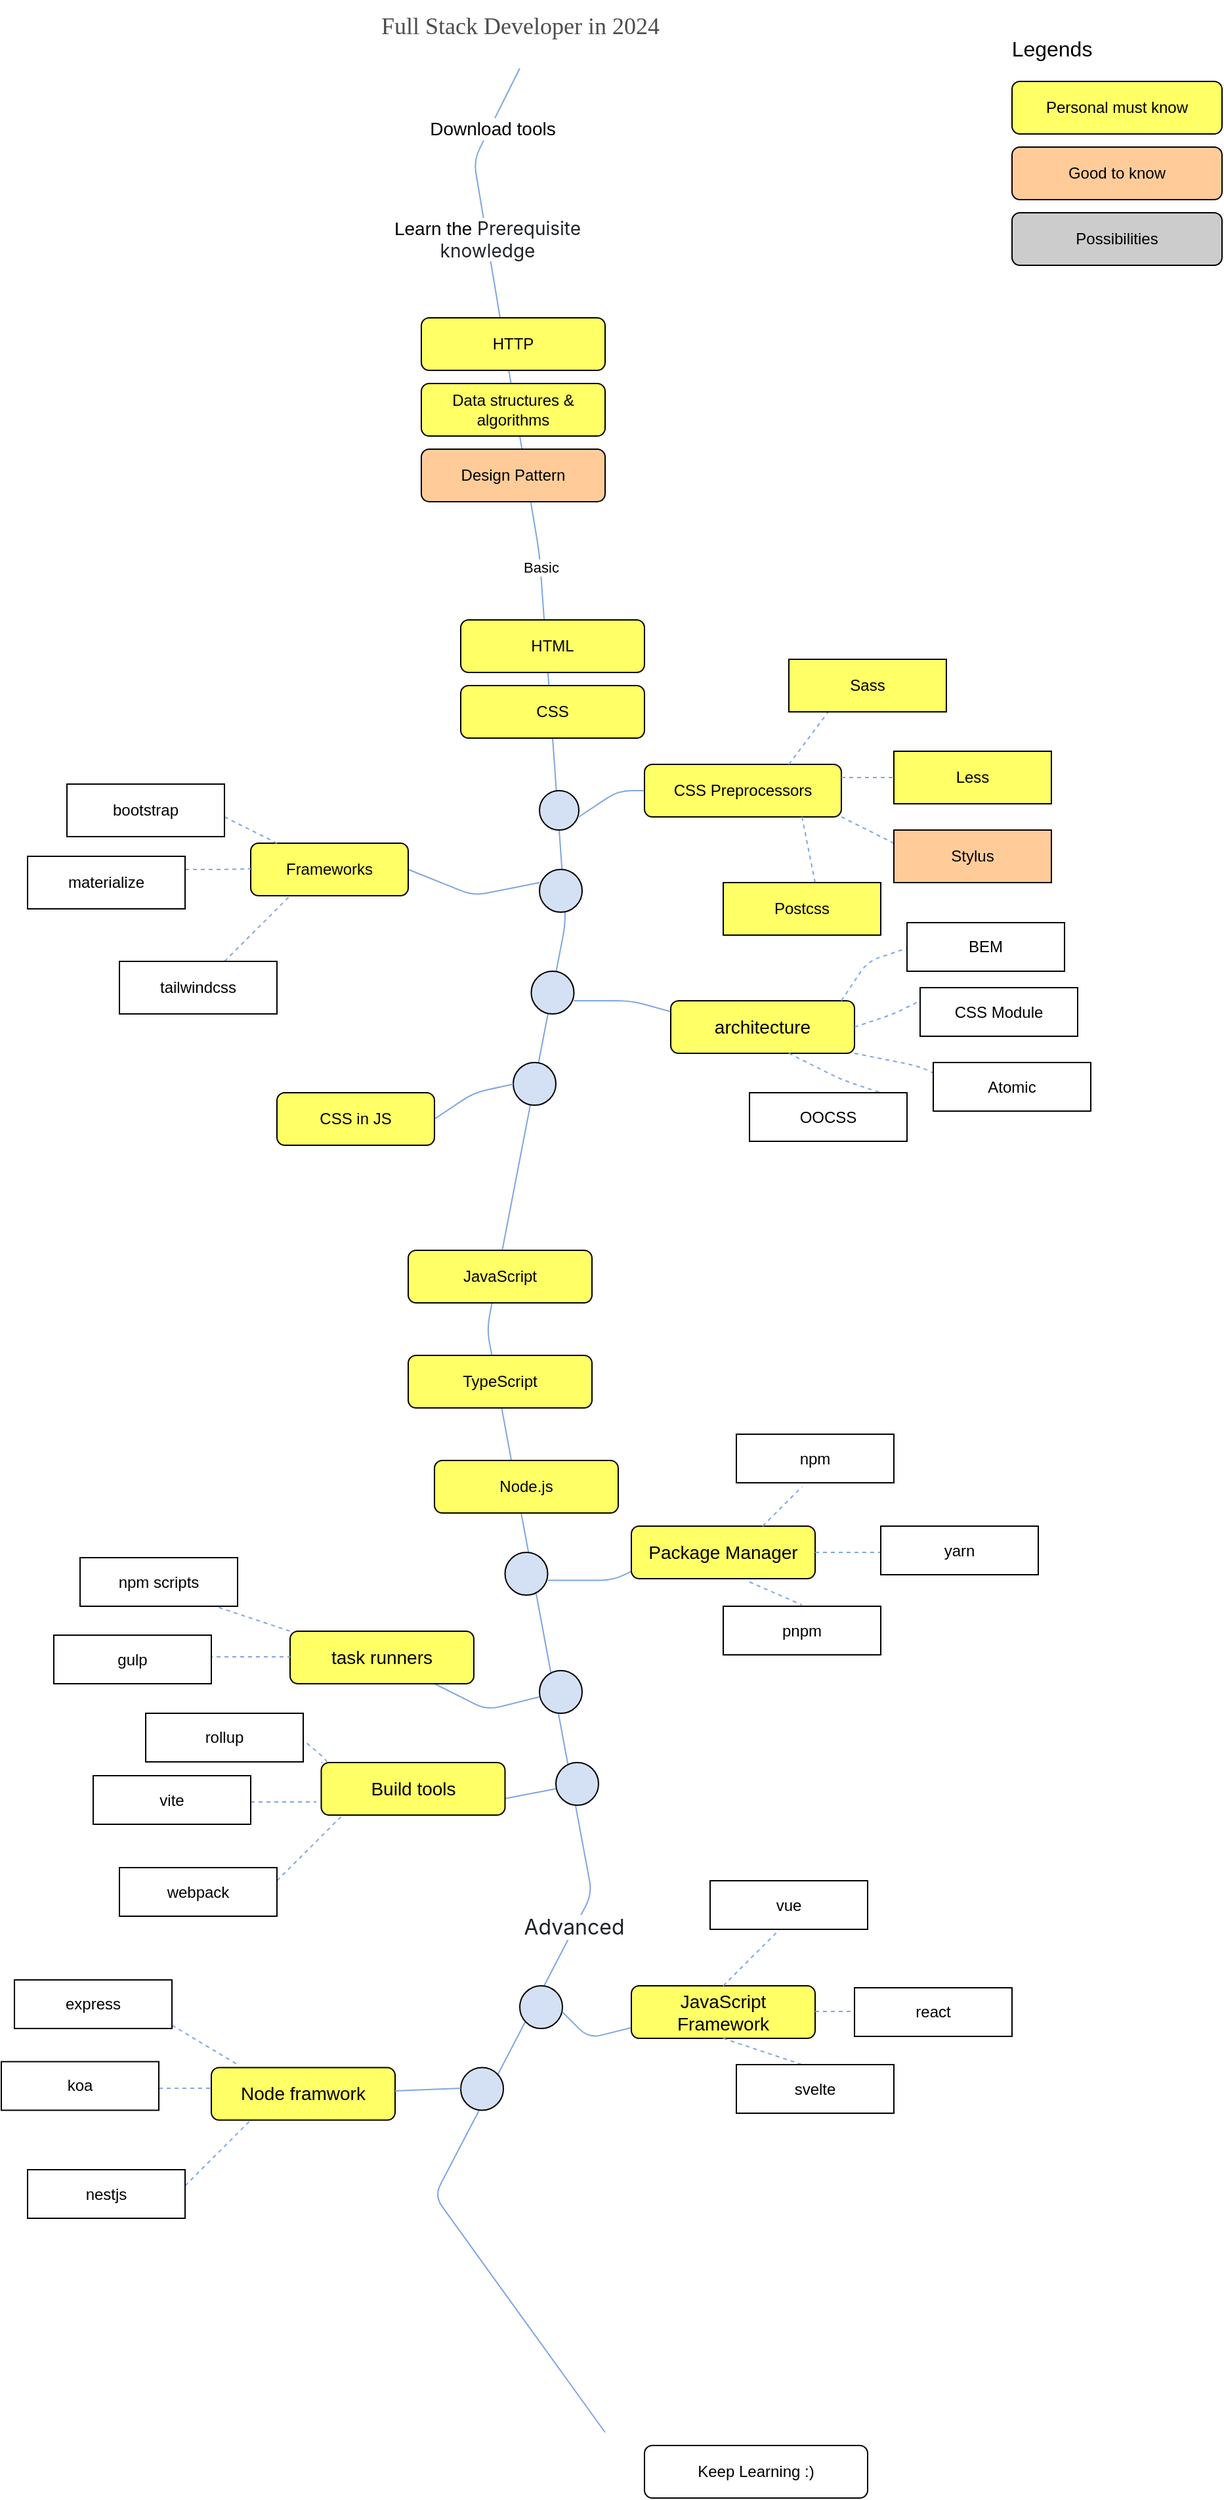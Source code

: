 <mxfile version="26.0.1">
  <diagram id="6a731a19-8d31-9384-78a2-239565b7b9f0" name="Page-1">
    <mxGraphModel dx="925" dy="503" grid="1" gridSize="10" guides="1" tooltips="1" connect="1" arrows="1" fold="1" page="1" pageScale="1" pageWidth="1169" pageHeight="827" background="none" math="0" shadow="0">
      <root>
        <mxCell id="0" />
        <mxCell id="1" parent="0" />
        <mxCell id="o0vIgVdxRqHnW3IHY1vi-1782" value="Full Stack Developer in 2024" style="text;html=1;align=center;verticalAlign=middle;resizable=0;points=[];autosize=1;strokeColor=none;fillColor=none;fontFamily=Verdana;fontSize=18;fontColor=light-dark(#4d4d4d, #ededed);rounded=1;" vertex="1" parent="1">
          <mxGeometry x="445" y="18" width="280" height="40" as="geometry" />
        </mxCell>
        <mxCell id="o0vIgVdxRqHnW3IHY1vi-1783" value="Legends" style="text;html=1;align=center;verticalAlign=middle;resizable=0;points=[];autosize=1;strokeColor=none;fillColor=none;fontSize=16;rounded=1;" vertex="1" parent="1">
          <mxGeometry x="950" y="40" width="80" height="30" as="geometry" />
        </mxCell>
        <mxCell id="o0vIgVdxRqHnW3IHY1vi-1784" value="Personal must know" style="whiteSpace=wrap;html=1;fillColor=#FFFF66;gradientColor=none;rounded=1;" vertex="1" parent="1">
          <mxGeometry x="960" y="80" width="160" height="40" as="geometry" />
        </mxCell>
        <mxCell id="o0vIgVdxRqHnW3IHY1vi-1785" value="Good to know" style="whiteSpace=wrap;html=1;fillColor=#FFCC99;strokeColor=default;rounded=1;" vertex="1" parent="1">
          <mxGeometry x="960" y="130" width="160" height="40" as="geometry" />
        </mxCell>
        <mxCell id="o0vIgVdxRqHnW3IHY1vi-1786" value="Possibilities" style="whiteSpace=wrap;html=1;strokeColor=default;fillColor=#CCCCCC;rounded=1;" vertex="1" parent="1">
          <mxGeometry x="960" y="180" width="160" height="40" as="geometry" />
        </mxCell>
        <mxCell id="o0vIgVdxRqHnW3IHY1vi-1800" value="Keep Learning :)" style="whiteSpace=wrap;html=1;rounded=1;" vertex="1" parent="1">
          <mxGeometry x="680" y="1880" width="170" height="40" as="geometry" />
        </mxCell>
        <mxCell id="o0vIgVdxRqHnW3IHY1vi-1811" value="" style="endArrow=none;html=1;rounded=1;strokeColor=#7EA6E0;" edge="1" parent="1">
          <mxGeometry width="50" height="50" relative="1" as="geometry">
            <mxPoint x="650" y="1870" as="sourcePoint" />
            <mxPoint x="585" y="70" as="targetPoint" />
            <Array as="points">
              <mxPoint x="520" y="1690" />
              <mxPoint x="640" y="1460" />
              <mxPoint x="560" y="1030" />
              <mxPoint x="620" y="720" />
              <mxPoint x="600" y="440" />
              <mxPoint x="550" y="140" />
            </Array>
          </mxGeometry>
        </mxCell>
        <mxCell id="o0vIgVdxRqHnW3IHY1vi-1813" value="Download tools" style="edgeLabel;html=1;align=center;verticalAlign=middle;resizable=0;points=[];rounded=1;fontSize=14;" vertex="1" connectable="0" parent="o0vIgVdxRqHnW3IHY1vi-1811">
          <mxGeometry x="0.946" y="-2" relative="1" as="geometry">
            <mxPoint y="-1" as="offset" />
          </mxGeometry>
        </mxCell>
        <mxCell id="o0vIgVdxRqHnW3IHY1vi-1814" value="Learn the&amp;nbsp;&lt;span style=&quot;color: rgb(31, 35, 40); font-family: -apple-system, BlinkMacSystemFont, &amp;quot;Segoe UI&amp;quot;, &amp;quot;Noto Sans&amp;quot;, Helvetica, Arial, sans-serif, &amp;quot;Apple Color Emoji&amp;quot;, &amp;quot;Segoe UI Emoji&amp;quot;; text-align: left; text-wrap: wrap;&quot;&gt;Prerequisite knowledge&lt;/span&gt;" style="edgeLabel;html=1;align=center;verticalAlign=middle;resizable=0;points=[];rounded=1;fontSize=14;" vertex="1" connectable="0" parent="o0vIgVdxRqHnW3IHY1vi-1811">
          <mxGeometry x="0.754" y="-1" relative="1" as="geometry">
            <mxPoint x="-17" y="-93" as="offset" />
          </mxGeometry>
        </mxCell>
        <mxCell id="o0vIgVdxRqHnW3IHY1vi-1821" value="Basic" style="edgeLabel;html=1;align=center;verticalAlign=middle;resizable=0;points=[];rounded=1;" vertex="1" connectable="0" parent="o0vIgVdxRqHnW3IHY1vi-1811">
          <mxGeometry x="0.368" y="-2" relative="1" as="geometry">
            <mxPoint x="-17" y="-207" as="offset" />
          </mxGeometry>
        </mxCell>
        <mxCell id="o0vIgVdxRqHnW3IHY1vi-1926" value="&lt;span style=&quot;color: rgb(31, 35, 40); font-family: -apple-system, BlinkMacSystemFont, &amp;quot;Segoe UI&amp;quot;, &amp;quot;Noto Sans&amp;quot;, Helvetica, Arial, sans-serif, &amp;quot;Apple Color Emoji&amp;quot;, &amp;quot;Segoe UI Emoji&amp;quot;; font-size: 16px; text-align: left; text-wrap: wrap;&quot;&gt;Advanced&lt;/span&gt;" style="edgeLabel;html=1;align=center;verticalAlign=middle;resizable=0;points=[];rounded=1;" vertex="1" connectable="0" parent="o0vIgVdxRqHnW3IHY1vi-1811">
          <mxGeometry x="-0.522" y="1" relative="1" as="geometry">
            <mxPoint as="offset" />
          </mxGeometry>
        </mxCell>
        <mxCell id="o0vIgVdxRqHnW3IHY1vi-1815" value="HTML" style="rounded=1;whiteSpace=wrap;html=1;strokeColor=default;align=center;verticalAlign=middle;fontFamily=Helvetica;fontSize=12;fontColor=default;fillColor=#FFFF66;gradientColor=none;" vertex="1" parent="1">
          <mxGeometry x="540" y="490" width="140" height="40" as="geometry" />
        </mxCell>
        <mxCell id="o0vIgVdxRqHnW3IHY1vi-1816" value="Data structures &amp;amp; algorithms" style="rounded=1;whiteSpace=wrap;html=1;fontSize=12;strokeColor=default;align=center;verticalAlign=middle;fontFamily=Helvetica;fontColor=default;fillColor=#FFFF66;gradientColor=none;" vertex="1" parent="1">
          <mxGeometry x="510" y="310" width="140" height="40" as="geometry" />
        </mxCell>
        <mxCell id="o0vIgVdxRqHnW3IHY1vi-1820" value="Design Pattern" style="rounded=1;whiteSpace=wrap;html=1;strokeColor=default;align=center;verticalAlign=middle;fontFamily=Helvetica;fontSize=12;fontColor=default;fillColor=#FFCC99;gradientColor=none;" vertex="1" parent="1">
          <mxGeometry x="510" y="360" width="140" height="40" as="geometry" />
        </mxCell>
        <mxCell id="o0vIgVdxRqHnW3IHY1vi-1822" value="CSS" style="rounded=1;whiteSpace=wrap;html=1;strokeColor=default;align=center;verticalAlign=middle;fontFamily=Helvetica;fontSize=12;fontColor=default;fillColor=#FFFF66;gradientColor=none;" vertex="1" parent="1">
          <mxGeometry x="540" y="540" width="140" height="40" as="geometry" />
        </mxCell>
        <mxCell id="o0vIgVdxRqHnW3IHY1vi-1823" value="JavaScript" style="rounded=1;whiteSpace=wrap;html=1;strokeColor=default;align=center;verticalAlign=middle;fontFamily=Helvetica;fontSize=12;fontColor=default;fillColor=#FFFF66;gradientColor=none;" vertex="1" parent="1">
          <mxGeometry x="500" y="970" width="140" height="40" as="geometry" />
        </mxCell>
        <mxCell id="o0vIgVdxRqHnW3IHY1vi-1824" value="HTTP" style="rounded=1;whiteSpace=wrap;html=1;strokeColor=default;align=center;verticalAlign=middle;fontFamily=Helvetica;fontSize=12;fontColor=default;fillColor=#FFFF66;gradientColor=none;" vertex="1" parent="1">
          <mxGeometry x="510" y="260" width="140" height="40" as="geometry" />
        </mxCell>
        <mxCell id="o0vIgVdxRqHnW3IHY1vi-1825" value="TypeScript" style="rounded=1;whiteSpace=wrap;html=1;strokeColor=default;align=center;verticalAlign=middle;fontFamily=Helvetica;fontSize=12;fontColor=default;fillColor=#FFFF66;gradientColor=none;" vertex="1" parent="1">
          <mxGeometry x="500" y="1050" width="140" height="40" as="geometry" />
        </mxCell>
        <mxCell id="o0vIgVdxRqHnW3IHY1vi-1830" value="Node.js" style="rounded=1;whiteSpace=wrap;html=1;strokeColor=default;align=center;verticalAlign=middle;fontFamily=Helvetica;fontSize=12;fontColor=default;fillColor=#FFFF66;gradientColor=none;" vertex="1" parent="1">
          <mxGeometry x="520" y="1130" width="140" height="40" as="geometry" />
        </mxCell>
        <mxCell id="o0vIgVdxRqHnW3IHY1vi-1831" value="" style="ellipse;whiteSpace=wrap;html=1;aspect=fixed;rounded=1;fillColor=#D4E1F5;" vertex="1" parent="1">
          <mxGeometry x="600" y="620" width="30" height="30" as="geometry" />
        </mxCell>
        <mxCell id="o0vIgVdxRqHnW3IHY1vi-1844" value="" style="endArrow=none;html=1;rounded=1;strokeColor=#7EA6E0;align=center;verticalAlign=middle;fontFamily=Helvetica;fontSize=11;fontColor=default;labelBackgroundColor=default;" edge="1" parent="1">
          <mxGeometry width="50" height="50" relative="1" as="geometry">
            <mxPoint x="630" y="640" as="sourcePoint" />
            <mxPoint x="680" y="620" as="targetPoint" />
            <Array as="points">
              <mxPoint x="660" y="620" />
            </Array>
          </mxGeometry>
        </mxCell>
        <mxCell id="o0vIgVdxRqHnW3IHY1vi-1845" value="&lt;div style=&quot;text-align: left;&quot;&gt;CSS Preprocessors&lt;/div&gt;" style="rounded=1;whiteSpace=wrap;html=1;strokeColor=default;align=center;verticalAlign=middle;fontFamily=Helvetica;fontSize=12;fontColor=default;fillColor=#FFFF66;gradientColor=none;" vertex="1" parent="1">
          <mxGeometry x="680" y="600" width="150" height="40" as="geometry" />
        </mxCell>
        <mxCell id="o0vIgVdxRqHnW3IHY1vi-1847" value="" style="endArrow=none;dashed=1;html=1;rounded=1;strokeColor=#7EA6E0;align=center;verticalAlign=middle;fontFamily=Helvetica;fontSize=11;fontColor=default;labelBackgroundColor=default;" edge="1" parent="1">
          <mxGeometry width="50" height="50" relative="1" as="geometry">
            <mxPoint x="830" y="610" as="sourcePoint" />
            <mxPoint x="870" y="610" as="targetPoint" />
          </mxGeometry>
        </mxCell>
        <mxCell id="o0vIgVdxRqHnW3IHY1vi-1848" value="" style="endArrow=none;dashed=1;html=1;rounded=1;exitX=1;exitY=1;exitDx=0;exitDy=0;strokeColor=#7EA6E0;align=center;verticalAlign=middle;fontFamily=Helvetica;fontSize=11;fontColor=default;labelBackgroundColor=default;" edge="1" parent="1" source="o0vIgVdxRqHnW3IHY1vi-1845">
          <mxGeometry width="50" height="50" relative="1" as="geometry">
            <mxPoint x="820" y="700" as="sourcePoint" />
            <mxPoint x="870" y="660" as="targetPoint" />
          </mxGeometry>
        </mxCell>
        <mxCell id="o0vIgVdxRqHnW3IHY1vi-1849" value="" style="endArrow=none;dashed=1;html=1;rounded=1;strokeColor=#7EA6E0;align=center;verticalAlign=middle;fontFamily=Helvetica;fontSize=11;fontColor=default;labelBackgroundColor=default;" edge="1" parent="1">
          <mxGeometry width="50" height="50" relative="1" as="geometry">
            <mxPoint x="810" y="690" as="sourcePoint" />
            <mxPoint x="800" y="640" as="targetPoint" />
          </mxGeometry>
        </mxCell>
        <mxCell id="o0vIgVdxRqHnW3IHY1vi-1850" value="" style="endArrow=none;dashed=1;html=1;rounded=1;strokeColor=#7EA6E0;align=center;verticalAlign=middle;fontFamily=Helvetica;fontSize=11;fontColor=default;labelBackgroundColor=default;" edge="1" parent="1">
          <mxGeometry width="50" height="50" relative="1" as="geometry">
            <mxPoint x="790" y="600" as="sourcePoint" />
            <mxPoint x="820" y="560" as="targetPoint" />
          </mxGeometry>
        </mxCell>
        <mxCell id="o0vIgVdxRqHnW3IHY1vi-1852" value="Sass" style="rounded=0;whiteSpace=wrap;html=1;strokeColor=default;align=center;verticalAlign=middle;fontFamily=Helvetica;fontSize=12;fontColor=default;fillColor=#FFFF66;gradientColor=none;" vertex="1" parent="1">
          <mxGeometry x="790" y="520" width="120" height="40" as="geometry" />
        </mxCell>
        <mxCell id="o0vIgVdxRqHnW3IHY1vi-1853" value="Less" style="rounded=0;whiteSpace=wrap;html=1;strokeColor=default;align=center;verticalAlign=middle;fontFamily=Helvetica;fontSize=12;fontColor=default;fillColor=#FFFF66;gradientColor=none;" vertex="1" parent="1">
          <mxGeometry x="870" y="590" width="120" height="40" as="geometry" />
        </mxCell>
        <mxCell id="o0vIgVdxRqHnW3IHY1vi-1854" value="Stylus" style="rounded=0;whiteSpace=wrap;html=1;strokeColor=default;align=center;verticalAlign=middle;fontFamily=Helvetica;fontSize=12;fontColor=default;fillColor=#FFCC99;" vertex="1" parent="1">
          <mxGeometry x="870" y="650" width="120" height="40" as="geometry" />
        </mxCell>
        <mxCell id="o0vIgVdxRqHnW3IHY1vi-1855" value="Postcss" style="rounded=0;whiteSpace=wrap;html=1;strokeColor=default;align=center;verticalAlign=middle;fontFamily=Helvetica;fontSize=12;fontColor=default;fillColor=#FFFF66;gradientColor=none;" vertex="1" parent="1">
          <mxGeometry x="740" y="690" width="120" height="40" as="geometry" />
        </mxCell>
        <mxCell id="o0vIgVdxRqHnW3IHY1vi-1856" value="" style="ellipse;whiteSpace=wrap;html=1;aspect=fixed;rounded=1;strokeColor=default;align=center;verticalAlign=middle;fontFamily=Helvetica;fontSize=12;fontColor=default;fillColor=#D4E1F5;" vertex="1" parent="1">
          <mxGeometry x="600" y="680" width="32.5" height="32.5" as="geometry" />
        </mxCell>
        <mxCell id="o0vIgVdxRqHnW3IHY1vi-1857" value="" style="endArrow=none;html=1;rounded=1;strokeColor=#7EA6E0;align=center;verticalAlign=middle;fontFamily=Helvetica;fontSize=11;fontColor=default;labelBackgroundColor=default;" edge="1" parent="1">
          <mxGeometry width="50" height="50" relative="1" as="geometry">
            <mxPoint x="500" y="680" as="sourcePoint" />
            <mxPoint x="600" y="690" as="targetPoint" />
            <Array as="points">
              <mxPoint x="550" y="700" />
            </Array>
          </mxGeometry>
        </mxCell>
        <mxCell id="o0vIgVdxRqHnW3IHY1vi-1858" value="Frameworks" style="rounded=1;whiteSpace=wrap;html=1;strokeColor=default;align=center;verticalAlign=middle;fontFamily=Helvetica;fontSize=12;fontColor=default;fillColor=#FFFF66;gradientColor=none;" vertex="1" parent="1">
          <mxGeometry x="380" y="660" width="120" height="40" as="geometry" />
        </mxCell>
        <mxCell id="o0vIgVdxRqHnW3IHY1vi-1859" value="" style="endArrow=none;dashed=1;html=1;rounded=1;strokeColor=#7EA6E0;align=center;verticalAlign=middle;fontFamily=Helvetica;fontSize=11;fontColor=default;labelBackgroundColor=default;" edge="1" parent="1">
          <mxGeometry width="50" height="50" relative="1" as="geometry">
            <mxPoint x="360" y="750" as="sourcePoint" />
            <mxPoint x="410" y="700" as="targetPoint" />
          </mxGeometry>
        </mxCell>
        <mxCell id="o0vIgVdxRqHnW3IHY1vi-1860" value="" style="endArrow=none;dashed=1;html=1;rounded=1;strokeColor=#7EA6E0;align=center;verticalAlign=middle;fontFamily=Helvetica;fontSize=11;fontColor=default;labelBackgroundColor=default;" edge="1" parent="1">
          <mxGeometry width="50" height="50" relative="1" as="geometry">
            <mxPoint x="330" y="680" as="sourcePoint" />
            <mxPoint x="380" y="679.5" as="targetPoint" />
            <Array as="points">
              <mxPoint x="360" y="680" />
            </Array>
          </mxGeometry>
        </mxCell>
        <mxCell id="o0vIgVdxRqHnW3IHY1vi-1861" value="" style="endArrow=none;dashed=1;html=1;rounded=1;strokeColor=#7EA6E0;align=center;verticalAlign=middle;fontFamily=Helvetica;fontSize=11;fontColor=default;labelBackgroundColor=default;" edge="1" parent="1">
          <mxGeometry width="50" height="50" relative="1" as="geometry">
            <mxPoint x="360" y="640" as="sourcePoint" />
            <mxPoint x="400" y="660" as="targetPoint" />
            <Array as="points">
              <mxPoint x="400" y="660" />
            </Array>
          </mxGeometry>
        </mxCell>
        <mxCell id="o0vIgVdxRqHnW3IHY1vi-1862" value="bootstrap" style="rounded=0;whiteSpace=wrap;html=1;" vertex="1" parent="1">
          <mxGeometry x="240" y="615" width="120" height="40" as="geometry" />
        </mxCell>
        <mxCell id="o0vIgVdxRqHnW3IHY1vi-1863" value="materialize" style="rounded=0;whiteSpace=wrap;html=1;" vertex="1" parent="1">
          <mxGeometry x="210" y="670" width="120" height="40" as="geometry" />
        </mxCell>
        <mxCell id="o0vIgVdxRqHnW3IHY1vi-1864" value="tailwindcss" style="rounded=0;whiteSpace=wrap;html=1;" vertex="1" parent="1">
          <mxGeometry x="280" y="750" width="120" height="40" as="geometry" />
        </mxCell>
        <mxCell id="o0vIgVdxRqHnW3IHY1vi-1865" value="" style="ellipse;whiteSpace=wrap;html=1;aspect=fixed;rounded=1;strokeColor=default;align=center;verticalAlign=middle;fontFamily=Helvetica;fontSize=12;fontColor=default;fillColor=#D4E1F5;" vertex="1" parent="1">
          <mxGeometry x="593.75" y="757.5" width="32.5" height="32.5" as="geometry" />
        </mxCell>
        <mxCell id="o0vIgVdxRqHnW3IHY1vi-1866" value="" style="endArrow=none;html=1;rounded=1;strokeColor=#7EA6E0;align=center;verticalAlign=middle;fontFamily=Helvetica;fontSize=11;fontColor=default;labelBackgroundColor=default;" edge="1" parent="1">
          <mxGeometry width="50" height="50" relative="1" as="geometry">
            <mxPoint x="626.25" y="780" as="sourcePoint" />
            <mxPoint x="706.25" y="790" as="targetPoint" />
            <Array as="points">
              <mxPoint x="670" y="780" />
            </Array>
          </mxGeometry>
        </mxCell>
        <mxCell id="o0vIgVdxRqHnW3IHY1vi-1867" value="&lt;font style=&quot;font-size: 14px;&quot;&gt;architecture&lt;/font&gt;" style="rounded=1;whiteSpace=wrap;html=1;strokeColor=default;align=center;verticalAlign=middle;fontFamily=Helvetica;fontSize=12;fontColor=default;fillColor=#FFFF66;gradientColor=none;" vertex="1" parent="1">
          <mxGeometry x="700" y="780" width="140" height="40" as="geometry" />
        </mxCell>
        <mxCell id="o0vIgVdxRqHnW3IHY1vi-1868" value="" style="endArrow=none;dashed=1;html=1;rounded=1;strokeColor=#7EA6E0;align=center;verticalAlign=middle;fontFamily=Helvetica;fontSize=11;fontColor=default;labelBackgroundColor=default;" edge="1" parent="1">
          <mxGeometry width="50" height="50" relative="1" as="geometry">
            <mxPoint x="830" y="780" as="sourcePoint" />
            <mxPoint x="880" y="740" as="targetPoint" />
            <Array as="points">
              <mxPoint x="850" y="750" />
            </Array>
          </mxGeometry>
        </mxCell>
        <mxCell id="o0vIgVdxRqHnW3IHY1vi-1869" value="" style="endArrow=none;dashed=1;html=1;rounded=1;strokeColor=#7EA6E0;align=center;verticalAlign=middle;fontFamily=Helvetica;fontSize=11;fontColor=default;labelBackgroundColor=default;" edge="1" parent="1">
          <mxGeometry width="50" height="50" relative="1" as="geometry">
            <mxPoint x="840" y="800" as="sourcePoint" />
            <mxPoint x="890" y="780" as="targetPoint" />
            <Array as="points">
              <mxPoint x="870" y="790" />
            </Array>
          </mxGeometry>
        </mxCell>
        <mxCell id="o0vIgVdxRqHnW3IHY1vi-1870" value="" style="endArrow=none;dashed=1;html=1;rounded=1;strokeColor=#7EA6E0;align=center;verticalAlign=middle;fontFamily=Helvetica;fontSize=11;fontColor=default;labelBackgroundColor=default;" edge="1" parent="1">
          <mxGeometry width="50" height="50" relative="1" as="geometry">
            <mxPoint x="840" y="820" as="sourcePoint" />
            <mxPoint x="910" y="840" as="targetPoint" />
            <Array as="points">
              <mxPoint x="890" y="830" />
            </Array>
          </mxGeometry>
        </mxCell>
        <mxCell id="o0vIgVdxRqHnW3IHY1vi-1871" value="" style="endArrow=none;dashed=1;html=1;rounded=1;strokeColor=#7EA6E0;align=center;verticalAlign=middle;fontFamily=Helvetica;fontSize=11;fontColor=default;labelBackgroundColor=default;" edge="1" parent="1">
          <mxGeometry width="50" height="50" relative="1" as="geometry">
            <mxPoint x="790" y="820" as="sourcePoint" />
            <mxPoint x="860" y="850" as="targetPoint" />
            <Array as="points">
              <mxPoint x="830" y="840" />
            </Array>
          </mxGeometry>
        </mxCell>
        <mxCell id="o0vIgVdxRqHnW3IHY1vi-1872" value="BEM" style="rounded=0;whiteSpace=wrap;html=1;" vertex="1" parent="1">
          <mxGeometry x="880" y="720.5" width="120" height="37" as="geometry" />
        </mxCell>
        <mxCell id="o0vIgVdxRqHnW3IHY1vi-1873" value="CSS Module" style="rounded=0;whiteSpace=wrap;html=1;" vertex="1" parent="1">
          <mxGeometry x="890" y="770" width="120" height="37" as="geometry" />
        </mxCell>
        <mxCell id="o0vIgVdxRqHnW3IHY1vi-1875" value="Atomic" style="rounded=0;whiteSpace=wrap;html=1;" vertex="1" parent="1">
          <mxGeometry x="900" y="827" width="120" height="37" as="geometry" />
        </mxCell>
        <mxCell id="o0vIgVdxRqHnW3IHY1vi-1876" value="OOCSS" style="rounded=0;whiteSpace=wrap;html=1;" vertex="1" parent="1">
          <mxGeometry x="760" y="850" width="120" height="37" as="geometry" />
        </mxCell>
        <mxCell id="o0vIgVdxRqHnW3IHY1vi-1885" value="" style="ellipse;whiteSpace=wrap;html=1;aspect=fixed;rounded=1;strokeColor=default;align=center;verticalAlign=middle;fontFamily=Helvetica;fontSize=12;fontColor=default;fillColor=#D4E1F5;" vertex="1" parent="1">
          <mxGeometry x="580" y="827" width="32.5" height="32.5" as="geometry" />
        </mxCell>
        <mxCell id="o0vIgVdxRqHnW3IHY1vi-1886" value="" style="endArrow=none;html=1;rounded=1;strokeColor=#7EA6E0;align=center;verticalAlign=middle;fontFamily=Helvetica;fontSize=11;fontColor=default;labelBackgroundColor=default;" edge="1" parent="1">
          <mxGeometry width="50" height="50" relative="1" as="geometry">
            <mxPoint x="520" y="870" as="sourcePoint" />
            <mxPoint x="580" y="843.5" as="targetPoint" />
            <Array as="points">
              <mxPoint x="550" y="850" />
            </Array>
          </mxGeometry>
        </mxCell>
        <mxCell id="o0vIgVdxRqHnW3IHY1vi-1888" value="CSS in JS" style="rounded=1;whiteSpace=wrap;html=1;strokeColor=default;align=center;verticalAlign=middle;fontFamily=Helvetica;fontSize=12;fontColor=default;fillColor=#FFFF66;gradientColor=none;" vertex="1" parent="1">
          <mxGeometry x="400" y="850" width="120" height="40" as="geometry" />
        </mxCell>
        <mxCell id="o0vIgVdxRqHnW3IHY1vi-1893" value="" style="ellipse;whiteSpace=wrap;html=1;aspect=fixed;rounded=1;strokeColor=default;align=center;verticalAlign=middle;fontFamily=Helvetica;fontSize=12;fontColor=default;fillColor=#D4E1F5;" vertex="1" parent="1">
          <mxGeometry x="573.75" y="1200" width="32.5" height="32.5" as="geometry" />
        </mxCell>
        <mxCell id="o0vIgVdxRqHnW3IHY1vi-1894" value="" style="endArrow=none;html=1;rounded=1;strokeColor=#7EA6E0;align=center;verticalAlign=middle;fontFamily=Helvetica;fontSize=11;fontColor=default;labelBackgroundColor=default;" edge="1" parent="1">
          <mxGeometry width="50" height="50" relative="1" as="geometry">
            <mxPoint x="606.25" y="1221.25" as="sourcePoint" />
            <mxPoint x="676.25" y="1211.25" as="targetPoint" />
            <Array as="points">
              <mxPoint x="656.25" y="1221.25" />
            </Array>
          </mxGeometry>
        </mxCell>
        <mxCell id="o0vIgVdxRqHnW3IHY1vi-1896" value="&lt;span style=&quot;font-size: 14px;&quot;&gt;Package Manager&lt;/span&gt;" style="rounded=1;whiteSpace=wrap;html=1;strokeColor=default;align=center;verticalAlign=middle;fontFamily=Helvetica;fontSize=12;fontColor=default;fillColor=#FFFF66;gradientColor=none;" vertex="1" parent="1">
          <mxGeometry x="670" y="1180" width="140" height="40" as="geometry" />
        </mxCell>
        <mxCell id="o0vIgVdxRqHnW3IHY1vi-1897" value="" style="endArrow=none;dashed=1;html=1;rounded=1;strokeColor=#7EA6E0;align=center;verticalAlign=middle;fontFamily=Helvetica;fontSize=11;fontColor=default;labelBackgroundColor=default;" edge="1" parent="1">
          <mxGeometry width="50" height="50" relative="1" as="geometry">
            <mxPoint x="770" y="1180" as="sourcePoint" />
            <mxPoint x="800" y="1150" as="targetPoint" />
          </mxGeometry>
        </mxCell>
        <mxCell id="o0vIgVdxRqHnW3IHY1vi-1898" value="" style="endArrow=none;dashed=1;html=1;rounded=1;strokeColor=#7EA6E0;align=center;verticalAlign=middle;fontFamily=Helvetica;fontSize=11;fontColor=default;labelBackgroundColor=default;" edge="1" parent="1">
          <mxGeometry width="50" height="50" relative="1" as="geometry">
            <mxPoint x="810" y="1200" as="sourcePoint" />
            <mxPoint x="860" y="1200" as="targetPoint" />
            <Array as="points">
              <mxPoint x="840" y="1200" />
            </Array>
          </mxGeometry>
        </mxCell>
        <mxCell id="o0vIgVdxRqHnW3IHY1vi-1899" value="" style="endArrow=none;dashed=1;html=1;rounded=1;strokeColor=#7EA6E0;align=center;verticalAlign=middle;fontFamily=Helvetica;fontSize=11;fontColor=default;labelBackgroundColor=default;" edge="1" parent="1">
          <mxGeometry width="50" height="50" relative="1" as="geometry">
            <mxPoint x="760" y="1222.5" as="sourcePoint" />
            <mxPoint x="800" y="1240" as="targetPoint" />
          </mxGeometry>
        </mxCell>
        <mxCell id="o0vIgVdxRqHnW3IHY1vi-1902" value="npm" style="rounded=0;whiteSpace=wrap;html=1;" vertex="1" parent="1">
          <mxGeometry x="750" y="1110" width="120" height="37" as="geometry" />
        </mxCell>
        <mxCell id="o0vIgVdxRqHnW3IHY1vi-1903" value="pnpm" style="rounded=0;whiteSpace=wrap;html=1;" vertex="1" parent="1">
          <mxGeometry x="740" y="1241" width="120" height="37" as="geometry" />
        </mxCell>
        <mxCell id="o0vIgVdxRqHnW3IHY1vi-1905" value="yarn" style="rounded=0;whiteSpace=wrap;html=1;" vertex="1" parent="1">
          <mxGeometry x="860" y="1180" width="120" height="37" as="geometry" />
        </mxCell>
        <mxCell id="o0vIgVdxRqHnW3IHY1vi-1906" value="" style="ellipse;whiteSpace=wrap;html=1;aspect=fixed;rounded=1;strokeColor=default;align=center;verticalAlign=middle;fontFamily=Helvetica;fontSize=12;fontColor=default;fillColor=#D4E1F5;" vertex="1" parent="1">
          <mxGeometry x="600" y="1290" width="32.5" height="32.5" as="geometry" />
        </mxCell>
        <mxCell id="o0vIgVdxRqHnW3IHY1vi-1907" value="" style="endArrow=none;html=1;rounded=1;strokeColor=#7EA6E0;align=center;verticalAlign=middle;fontFamily=Helvetica;fontSize=11;fontColor=default;labelBackgroundColor=default;" edge="1" parent="1">
          <mxGeometry width="50" height="50" relative="1" as="geometry">
            <mxPoint x="520" y="1300" as="sourcePoint" />
            <mxPoint x="600" y="1310" as="targetPoint" />
            <Array as="points">
              <mxPoint x="560" y="1320" />
            </Array>
          </mxGeometry>
        </mxCell>
        <mxCell id="o0vIgVdxRqHnW3IHY1vi-1909" value="&lt;span style=&quot;font-size: 14px;&quot;&gt;task runners&lt;/span&gt;" style="rounded=1;whiteSpace=wrap;html=1;strokeColor=default;align=center;verticalAlign=middle;fontFamily=Helvetica;fontSize=12;fontColor=default;fillColor=#FFFF66;gradientColor=none;" vertex="1" parent="1">
          <mxGeometry x="410" y="1260" width="140" height="40" as="geometry" />
        </mxCell>
        <mxCell id="o0vIgVdxRqHnW3IHY1vi-1910" value="" style="endArrow=none;dashed=1;html=1;rounded=1;strokeColor=#7EA6E0;align=center;verticalAlign=middle;fontFamily=Helvetica;fontSize=11;fontColor=default;labelBackgroundColor=default;" edge="1" parent="1">
          <mxGeometry width="50" height="50" relative="1" as="geometry">
            <mxPoint x="350" y="1240" as="sourcePoint" />
            <mxPoint x="410" y="1260" as="targetPoint" />
          </mxGeometry>
        </mxCell>
        <mxCell id="o0vIgVdxRqHnW3IHY1vi-1911" value="" style="endArrow=none;dashed=1;html=1;rounded=1;strokeColor=#7EA6E0;align=center;verticalAlign=middle;fontFamily=Helvetica;fontSize=11;fontColor=default;labelBackgroundColor=default;" edge="1" parent="1">
          <mxGeometry width="50" height="50" relative="1" as="geometry">
            <mxPoint x="330" y="1279.5" as="sourcePoint" />
            <mxPoint x="410" y="1279.5" as="targetPoint" />
            <Array as="points">
              <mxPoint x="380" y="1279.5" />
            </Array>
          </mxGeometry>
        </mxCell>
        <mxCell id="o0vIgVdxRqHnW3IHY1vi-1913" value="npm scripts" style="rounded=0;whiteSpace=wrap;html=1;" vertex="1" parent="1">
          <mxGeometry x="250" y="1204" width="120" height="37" as="geometry" />
        </mxCell>
        <mxCell id="o0vIgVdxRqHnW3IHY1vi-1914" value="gulp" style="rounded=0;whiteSpace=wrap;html=1;" vertex="1" parent="1">
          <mxGeometry x="230" y="1263" width="120" height="37" as="geometry" />
        </mxCell>
        <mxCell id="o0vIgVdxRqHnW3IHY1vi-1916" value="" style="ellipse;whiteSpace=wrap;html=1;aspect=fixed;rounded=1;strokeColor=default;align=center;verticalAlign=middle;fontFamily=Helvetica;fontSize=12;fontColor=default;fillColor=#D4E1F5;" vertex="1" parent="1">
          <mxGeometry x="612.5" y="1360" width="32.5" height="32.5" as="geometry" />
        </mxCell>
        <mxCell id="o0vIgVdxRqHnW3IHY1vi-1917" value="" style="endArrow=none;html=1;rounded=1;strokeColor=#7EA6E0;align=center;verticalAlign=middle;fontFamily=Helvetica;fontSize=11;fontColor=default;labelBackgroundColor=default;" edge="1" parent="1">
          <mxGeometry width="50" height="50" relative="1" as="geometry">
            <mxPoint x="560" y="1390" as="sourcePoint" />
            <mxPoint x="612.5" y="1380" as="targetPoint" />
          </mxGeometry>
        </mxCell>
        <mxCell id="o0vIgVdxRqHnW3IHY1vi-1918" value="&lt;span style=&quot;font-size: 14px;&quot;&gt;Build tools&lt;/span&gt;" style="rounded=1;whiteSpace=wrap;html=1;strokeColor=default;align=center;verticalAlign=middle;fontFamily=Helvetica;fontSize=12;fontColor=default;fillColor=#FFFF66;gradientColor=none;" vertex="1" parent="1">
          <mxGeometry x="433.75" y="1360" width="140" height="40" as="geometry" />
        </mxCell>
        <mxCell id="o0vIgVdxRqHnW3IHY1vi-1919" value="" style="endArrow=none;dashed=1;html=1;rounded=1;strokeColor=#7EA6E0;align=center;verticalAlign=middle;fontFamily=Helvetica;fontSize=11;fontColor=default;labelBackgroundColor=default;" edge="1" parent="1">
          <mxGeometry width="50" height="50" relative="1" as="geometry">
            <mxPoint x="400" y="1450" as="sourcePoint" />
            <mxPoint x="450" y="1400" as="targetPoint" />
          </mxGeometry>
        </mxCell>
        <mxCell id="o0vIgVdxRqHnW3IHY1vi-1921" value="" style="endArrow=none;dashed=1;html=1;rounded=1;strokeColor=#7EA6E0;align=center;verticalAlign=middle;fontFamily=Helvetica;fontSize=11;fontColor=default;labelBackgroundColor=default;" edge="1" parent="1">
          <mxGeometry width="50" height="50" relative="1" as="geometry">
            <mxPoint x="380" y="1390" as="sourcePoint" />
            <mxPoint x="430" y="1390" as="targetPoint" />
          </mxGeometry>
        </mxCell>
        <mxCell id="o0vIgVdxRqHnW3IHY1vi-1922" value="" style="endArrow=none;dashed=1;html=1;rounded=1;strokeColor=#7EA6E0;align=center;verticalAlign=middle;fontFamily=Helvetica;fontSize=11;fontColor=default;labelBackgroundColor=default;" edge="1" parent="1">
          <mxGeometry width="50" height="50" relative="1" as="geometry">
            <mxPoint x="413.75" y="1337.5" as="sourcePoint" />
            <mxPoint x="433.75" y="1360" as="targetPoint" />
            <Array as="points">
              <mxPoint x="440" y="1360" />
            </Array>
          </mxGeometry>
        </mxCell>
        <mxCell id="o0vIgVdxRqHnW3IHY1vi-1923" value="rollup" style="rounded=0;whiteSpace=wrap;html=1;" vertex="1" parent="1">
          <mxGeometry x="300" y="1322.5" width="120" height="37" as="geometry" />
        </mxCell>
        <mxCell id="o0vIgVdxRqHnW3IHY1vi-1924" value="vite" style="rounded=0;whiteSpace=wrap;html=1;" vertex="1" parent="1">
          <mxGeometry x="260" y="1370" width="120" height="37" as="geometry" />
        </mxCell>
        <mxCell id="o0vIgVdxRqHnW3IHY1vi-1925" value="webpack" style="rounded=0;whiteSpace=wrap;html=1;" vertex="1" parent="1">
          <mxGeometry x="280" y="1440" width="120" height="37" as="geometry" />
        </mxCell>
        <mxCell id="o0vIgVdxRqHnW3IHY1vi-1932" value="" style="ellipse;whiteSpace=wrap;html=1;aspect=fixed;rounded=1;strokeColor=default;align=center;verticalAlign=middle;fontFamily=Helvetica;fontSize=12;fontColor=default;fillColor=#D4E1F5;" vertex="1" parent="1">
          <mxGeometry x="585" y="1530" width="32.5" height="32.5" as="geometry" />
        </mxCell>
        <mxCell id="o0vIgVdxRqHnW3IHY1vi-1933" value="" style="endArrow=none;html=1;rounded=1;strokeColor=#7EA6E0;align=center;verticalAlign=middle;fontFamily=Helvetica;fontSize=11;fontColor=default;labelBackgroundColor=default;" edge="1" parent="1">
          <mxGeometry width="50" height="50" relative="1" as="geometry">
            <mxPoint x="617.5" y="1550" as="sourcePoint" />
            <mxPoint x="677.5" y="1560" as="targetPoint" />
            <Array as="points">
              <mxPoint x="637.5" y="1570" />
            </Array>
          </mxGeometry>
        </mxCell>
        <mxCell id="o0vIgVdxRqHnW3IHY1vi-1934" value="&lt;span style=&quot;font-size: 14px;&quot;&gt;JavaScript Framework&lt;/span&gt;" style="rounded=1;whiteSpace=wrap;html=1;strokeColor=default;align=center;verticalAlign=middle;fontFamily=Helvetica;fontSize=12;fontColor=default;fillColor=#FFFF66;gradientColor=none;" vertex="1" parent="1">
          <mxGeometry x="670" y="1530" width="140" height="40" as="geometry" />
        </mxCell>
        <mxCell id="o0vIgVdxRqHnW3IHY1vi-1935" value="" style="endArrow=none;dashed=1;html=1;rounded=1;strokeColor=#7EA6E0;align=center;verticalAlign=middle;fontFamily=Helvetica;fontSize=11;fontColor=default;labelBackgroundColor=default;" edge="1" parent="1">
          <mxGeometry width="50" height="50" relative="1" as="geometry">
            <mxPoint x="740" y="1530" as="sourcePoint" />
            <mxPoint x="790" y="1480" as="targetPoint" />
          </mxGeometry>
        </mxCell>
        <mxCell id="o0vIgVdxRqHnW3IHY1vi-1937" value="" style="endArrow=none;dashed=1;html=1;rounded=1;strokeColor=#7EA6E0;align=center;verticalAlign=middle;fontFamily=Helvetica;fontSize=11;fontColor=default;labelBackgroundColor=default;" edge="1" parent="1">
          <mxGeometry width="50" height="50" relative="1" as="geometry">
            <mxPoint x="740" y="1570" as="sourcePoint" />
            <mxPoint x="800" y="1590" as="targetPoint" />
          </mxGeometry>
        </mxCell>
        <mxCell id="o0vIgVdxRqHnW3IHY1vi-1938" value="" style="endArrow=none;dashed=1;html=1;rounded=1;strokeColor=#7EA6E0;align=center;verticalAlign=middle;fontFamily=Helvetica;fontSize=11;fontColor=default;labelBackgroundColor=default;" edge="1" parent="1">
          <mxGeometry width="50" height="50" relative="1" as="geometry">
            <mxPoint x="810" y="1549.5" as="sourcePoint" />
            <mxPoint x="850" y="1549.5" as="targetPoint" />
          </mxGeometry>
        </mxCell>
        <mxCell id="o0vIgVdxRqHnW3IHY1vi-1939" value="vue" style="rounded=0;whiteSpace=wrap;html=1;" vertex="1" parent="1">
          <mxGeometry x="730" y="1450" width="120" height="37" as="geometry" />
        </mxCell>
        <mxCell id="o0vIgVdxRqHnW3IHY1vi-1940" value="react" style="rounded=0;whiteSpace=wrap;html=1;" vertex="1" parent="1">
          <mxGeometry x="840" y="1531.5" width="120" height="37" as="geometry" />
        </mxCell>
        <mxCell id="o0vIgVdxRqHnW3IHY1vi-1941" value="svelte" style="rounded=0;whiteSpace=wrap;html=1;" vertex="1" parent="1">
          <mxGeometry x="750" y="1590" width="120" height="37" as="geometry" />
        </mxCell>
        <mxCell id="o0vIgVdxRqHnW3IHY1vi-1942" value="" style="ellipse;whiteSpace=wrap;html=1;aspect=fixed;rounded=1;strokeColor=default;align=center;verticalAlign=middle;fontFamily=Helvetica;fontSize=12;fontColor=default;fillColor=#D4E1F5;" vertex="1" parent="1">
          <mxGeometry x="540" y="1592.25" width="32.5" height="32.5" as="geometry" />
        </mxCell>
        <mxCell id="o0vIgVdxRqHnW3IHY1vi-1943" value="&lt;span style=&quot;font-size: 14px;&quot;&gt;Node framwork&lt;/span&gt;" style="rounded=1;whiteSpace=wrap;html=1;strokeColor=default;align=center;verticalAlign=middle;fontFamily=Helvetica;fontSize=12;fontColor=default;fillColor=#FFFF66;gradientColor=none;" vertex="1" parent="1">
          <mxGeometry x="350" y="1592.25" width="140" height="40" as="geometry" />
        </mxCell>
        <mxCell id="o0vIgVdxRqHnW3IHY1vi-1944" value="" style="endArrow=none;html=1;rounded=1;strokeColor=#7EA6E0;align=center;verticalAlign=middle;fontFamily=Helvetica;fontSize=11;fontColor=default;labelBackgroundColor=default;" edge="1" parent="1">
          <mxGeometry width="50" height="50" relative="1" as="geometry">
            <mxPoint x="490" y="1610" as="sourcePoint" />
            <mxPoint x="540" y="1608" as="targetPoint" />
          </mxGeometry>
        </mxCell>
        <mxCell id="o0vIgVdxRqHnW3IHY1vi-1945" value="" style="endArrow=none;dashed=1;html=1;rounded=1;strokeColor=#7EA6E0;align=center;verticalAlign=middle;fontFamily=Helvetica;fontSize=11;fontColor=default;labelBackgroundColor=default;" edge="1" parent="1">
          <mxGeometry width="50" height="50" relative="1" as="geometry">
            <mxPoint x="320" y="1560" as="sourcePoint" />
            <mxPoint x="370" y="1590" as="targetPoint" />
          </mxGeometry>
        </mxCell>
        <mxCell id="o0vIgVdxRqHnW3IHY1vi-1946" value="" style="endArrow=none;dashed=1;html=1;rounded=1;strokeColor=#7EA6E0;align=center;verticalAlign=middle;fontFamily=Helvetica;fontSize=11;fontColor=default;labelBackgroundColor=default;" edge="1" parent="1">
          <mxGeometry width="50" height="50" relative="1" as="geometry">
            <mxPoint x="310" y="1608" as="sourcePoint" />
            <mxPoint x="350" y="1608" as="targetPoint" />
          </mxGeometry>
        </mxCell>
        <mxCell id="o0vIgVdxRqHnW3IHY1vi-1947" value="" style="endArrow=none;dashed=1;html=1;rounded=1;strokeColor=#7EA6E0;align=center;verticalAlign=middle;fontFamily=Helvetica;fontSize=11;fontColor=default;labelBackgroundColor=default;" edge="1" parent="1">
          <mxGeometry width="50" height="50" relative="1" as="geometry">
            <mxPoint x="330" y="1682.25" as="sourcePoint" />
            <mxPoint x="380" y="1632.25" as="targetPoint" />
          </mxGeometry>
        </mxCell>
        <mxCell id="o0vIgVdxRqHnW3IHY1vi-1948" value="express" style="rounded=0;whiteSpace=wrap;html=1;" vertex="1" parent="1">
          <mxGeometry x="200" y="1525.5" width="120" height="37" as="geometry" />
        </mxCell>
        <mxCell id="o0vIgVdxRqHnW3IHY1vi-1949" value="koa" style="rounded=0;whiteSpace=wrap;html=1;" vertex="1" parent="1">
          <mxGeometry x="190" y="1587.75" width="120" height="37" as="geometry" />
        </mxCell>
        <mxCell id="o0vIgVdxRqHnW3IHY1vi-1950" value="nestjs" style="rounded=0;whiteSpace=wrap;html=1;" vertex="1" parent="1">
          <mxGeometry x="210" y="1670" width="120" height="37" as="geometry" />
        </mxCell>
      </root>
    </mxGraphModel>
  </diagram>
</mxfile>
